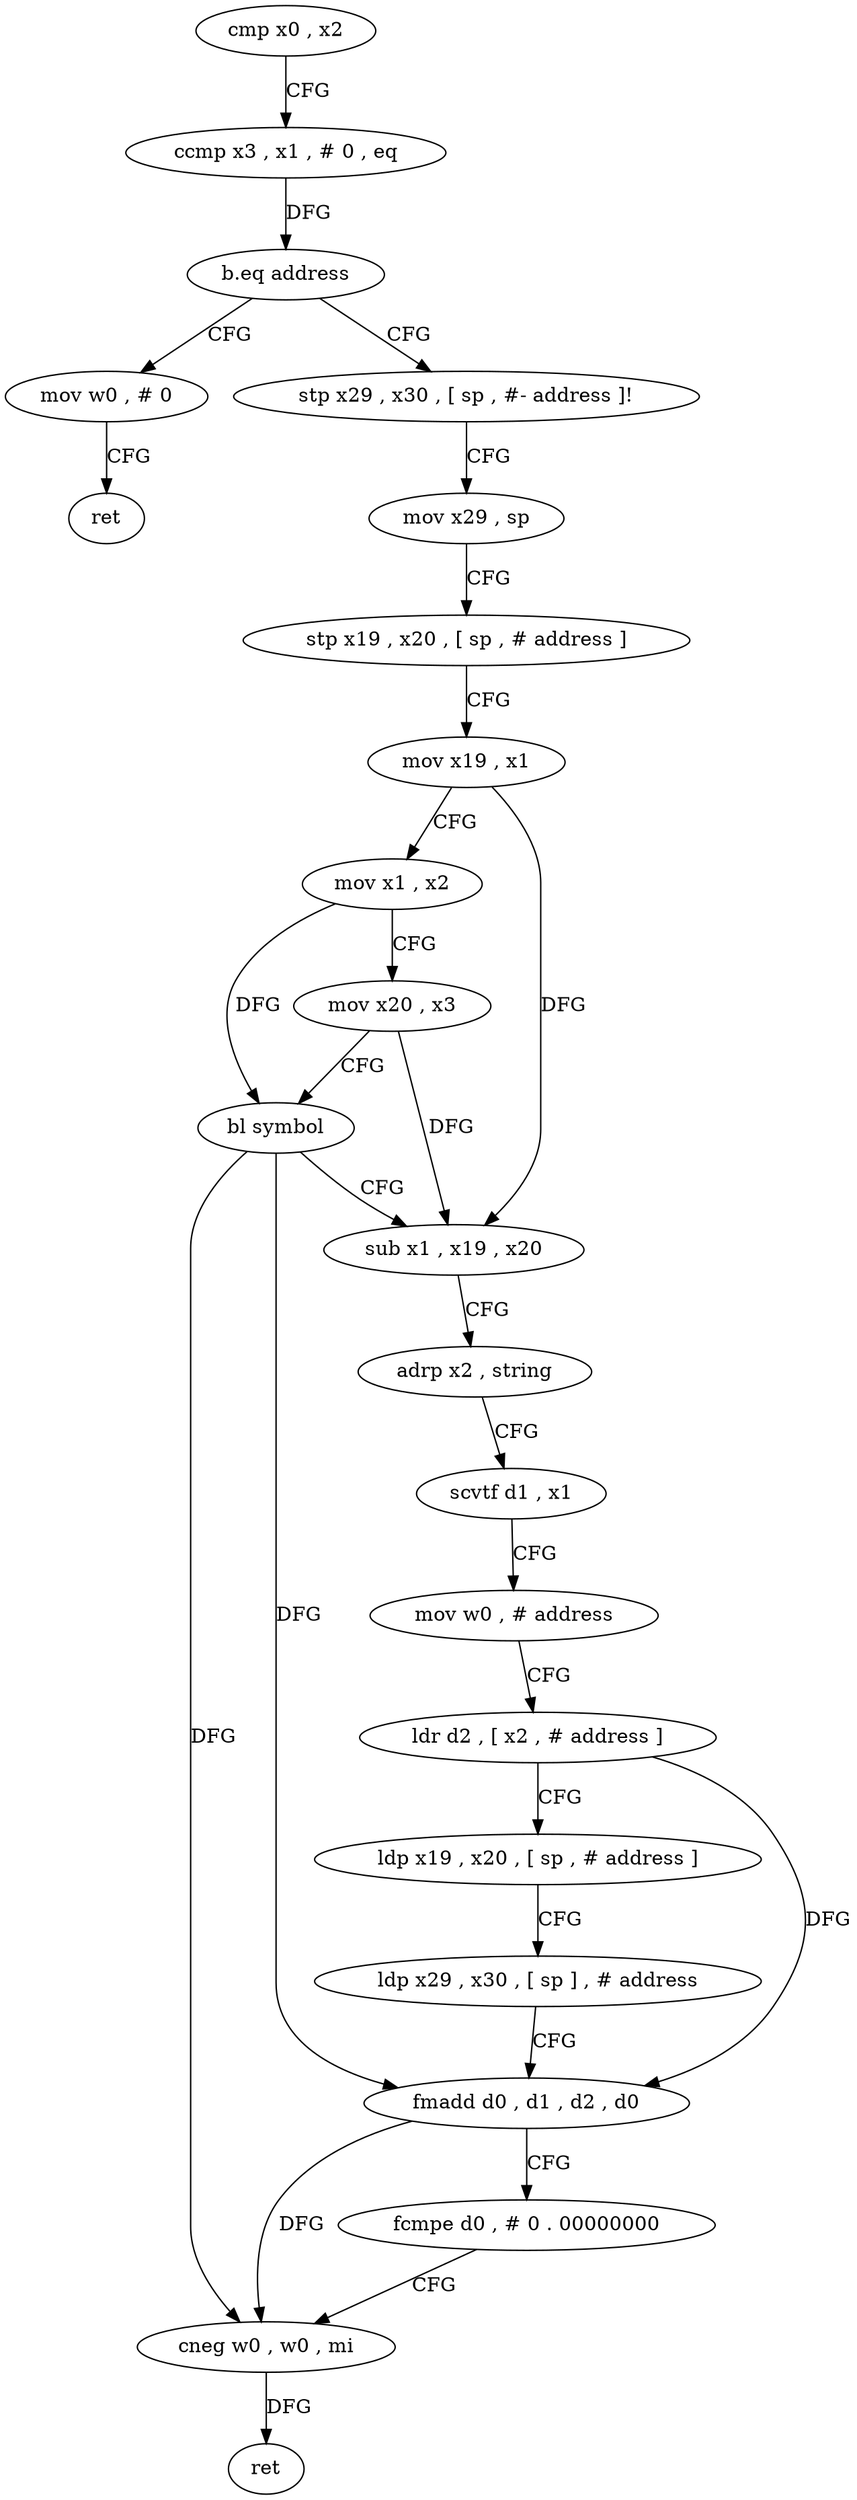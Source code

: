 digraph "func" {
"4212904" [label = "cmp x0 , x2" ]
"4212908" [label = "ccmp x3 , x1 , # 0 , eq" ]
"4212912" [label = "b.eq address" ]
"4212992" [label = "mov w0 , # 0" ]
"4212916" [label = "stp x29 , x30 , [ sp , #- address ]!" ]
"4212996" [label = "ret" ]
"4212920" [label = "mov x29 , sp" ]
"4212924" [label = "stp x19 , x20 , [ sp , # address ]" ]
"4212928" [label = "mov x19 , x1" ]
"4212932" [label = "mov x1 , x2" ]
"4212936" [label = "mov x20 , x3" ]
"4212940" [label = "bl symbol" ]
"4212944" [label = "sub x1 , x19 , x20" ]
"4212948" [label = "adrp x2 , string" ]
"4212952" [label = "scvtf d1 , x1" ]
"4212956" [label = "mov w0 , # address" ]
"4212960" [label = "ldr d2 , [ x2 , # address ]" ]
"4212964" [label = "ldp x19 , x20 , [ sp , # address ]" ]
"4212968" [label = "ldp x29 , x30 , [ sp ] , # address" ]
"4212972" [label = "fmadd d0 , d1 , d2 , d0" ]
"4212976" [label = "fcmpe d0 , # 0 . 00000000" ]
"4212980" [label = "cneg w0 , w0 , mi" ]
"4212984" [label = "ret" ]
"4212904" -> "4212908" [ label = "CFG" ]
"4212908" -> "4212912" [ label = "DFG" ]
"4212912" -> "4212992" [ label = "CFG" ]
"4212912" -> "4212916" [ label = "CFG" ]
"4212992" -> "4212996" [ label = "CFG" ]
"4212916" -> "4212920" [ label = "CFG" ]
"4212920" -> "4212924" [ label = "CFG" ]
"4212924" -> "4212928" [ label = "CFG" ]
"4212928" -> "4212932" [ label = "CFG" ]
"4212928" -> "4212944" [ label = "DFG" ]
"4212932" -> "4212936" [ label = "CFG" ]
"4212932" -> "4212940" [ label = "DFG" ]
"4212936" -> "4212940" [ label = "CFG" ]
"4212936" -> "4212944" [ label = "DFG" ]
"4212940" -> "4212944" [ label = "CFG" ]
"4212940" -> "4212972" [ label = "DFG" ]
"4212940" -> "4212980" [ label = "DFG" ]
"4212944" -> "4212948" [ label = "CFG" ]
"4212948" -> "4212952" [ label = "CFG" ]
"4212952" -> "4212956" [ label = "CFG" ]
"4212956" -> "4212960" [ label = "CFG" ]
"4212960" -> "4212964" [ label = "CFG" ]
"4212960" -> "4212972" [ label = "DFG" ]
"4212964" -> "4212968" [ label = "CFG" ]
"4212968" -> "4212972" [ label = "CFG" ]
"4212972" -> "4212976" [ label = "CFG" ]
"4212972" -> "4212980" [ label = "DFG" ]
"4212976" -> "4212980" [ label = "CFG" ]
"4212980" -> "4212984" [ label = "DFG" ]
}
